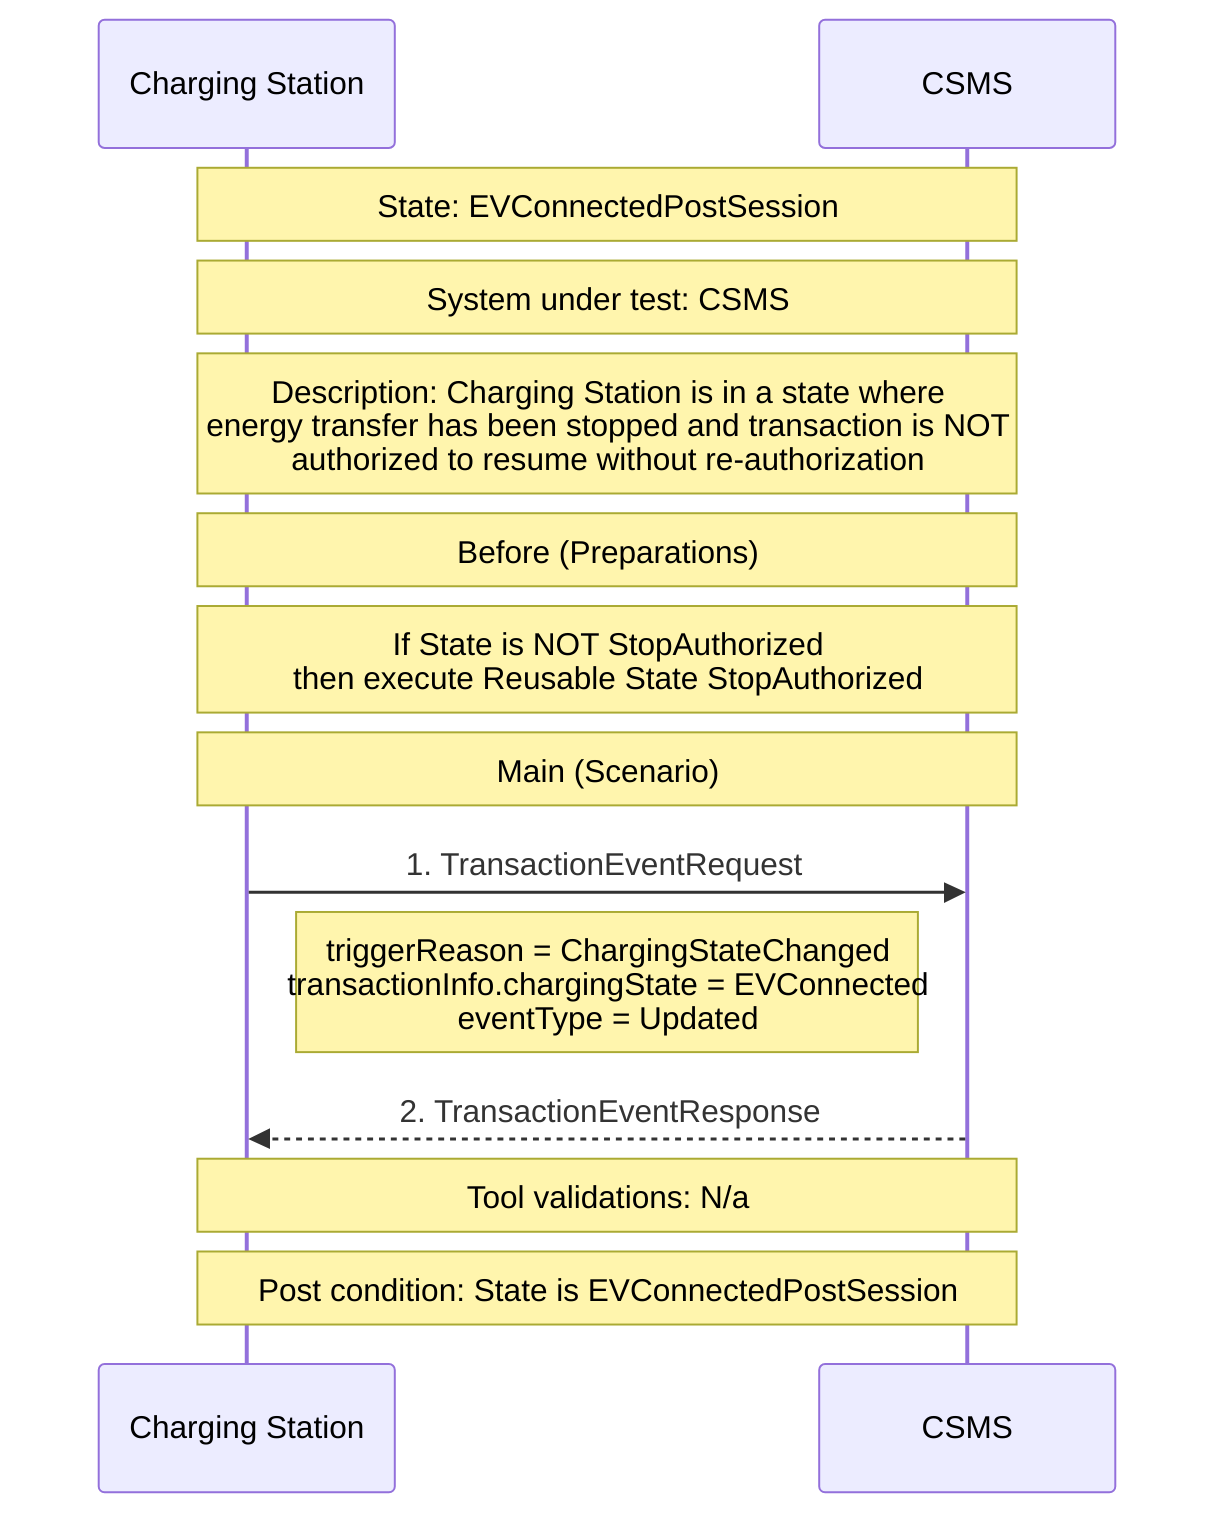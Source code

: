 sequenceDiagram
    participant CS as Charging Station
    participant CSMS
    Note over CS, CSMS: State: EVConnectedPostSession
    Note over CS, CSMS: System under test: CSMS
    Note over CS, CSMS: Description: Charging Station is in a state where<br/>energy transfer has been stopped and transaction is NOT<br/>authorized to resume without re-authorization
    
    Note over CS, CSMS: Before (Preparations)
    Note over CS, CSMS: If State is NOT StopAuthorized<br/>then execute Reusable State StopAuthorized
    
    Note over CS, CSMS: Main (Scenario)
    CS->>CSMS: 1. TransactionEventRequest
    Note right of CS: triggerReason = ChargingStateChanged<br/>transactionInfo.chargingState = EVConnected<br/>eventType = Updated
    CSMS-->>CS: 2. TransactionEventResponse
    
    Note over CS, CSMS: Tool validations: N/a
    Note over CS, CSMS: Post condition: State is EVConnectedPostSession